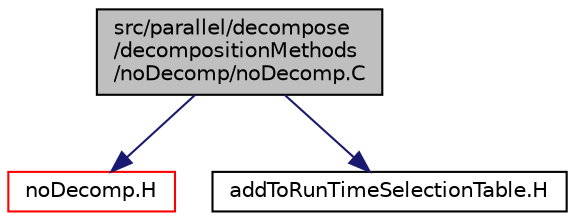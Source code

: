digraph "src/parallel/decompose/decompositionMethods/noDecomp/noDecomp.C"
{
  bgcolor="transparent";
  edge [fontname="Helvetica",fontsize="10",labelfontname="Helvetica",labelfontsize="10"];
  node [fontname="Helvetica",fontsize="10",shape=record];
  Node0 [label="src/parallel/decompose\l/decompositionMethods\l/noDecomp/noDecomp.C",height=0.2,width=0.4,color="black", fillcolor="grey75", style="filled", fontcolor="black"];
  Node0 -> Node1 [color="midnightblue",fontsize="10",style="solid",fontname="Helvetica"];
  Node1 [label="noDecomp.H",height=0.2,width=0.4,color="red",URL="$a13913.html"];
  Node0 -> Node240 [color="midnightblue",fontsize="10",style="solid",fontname="Helvetica"];
  Node240 [label="addToRunTimeSelectionTable.H",height=0.2,width=0.4,color="black",URL="$a09989.html",tooltip="Macros for easy insertion into run-time selection tables. "];
}

